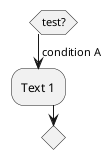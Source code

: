 {
  "sha1": "309eg1mz05ygipwtjttrgizi9xcu0va",
  "insertion": {
    "when": "2024-05-30T20:48:20.146Z",
    "url": "https://forum.plantuml.net/13994/activity-style-allow-style-with-on-switch-case",
    "user": "plantuml@gmail.com"
  }
}
@startuml
<style>
</style>
switch (test?)
case (condition A)
  :Text 1;
endswitch
@enduml

